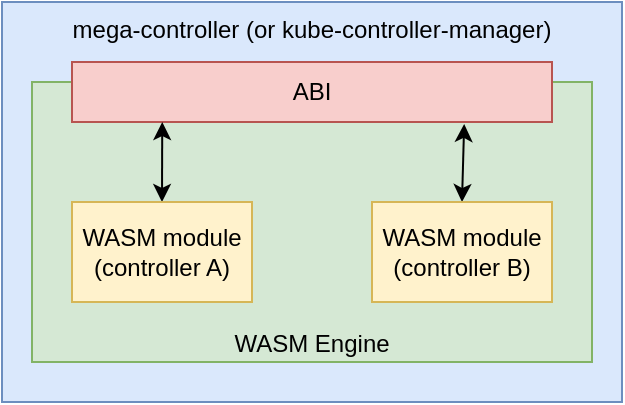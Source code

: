 <mxfile version="13.3.1" type="device"><diagram id="MXFxLS-z-ZyAwB0twO_t" name="Page-1"><mxGraphModel dx="2249" dy="816" grid="1" gridSize="10" guides="1" tooltips="1" connect="1" arrows="1" fold="1" page="1" pageScale="1" pageWidth="827" pageHeight="1169" math="0" shadow="0"><root><mxCell id="0"/><mxCell id="1" parent="0"/><mxCell id="MhwPOhaVClYfqCNo_yfw-1" value="mega-controller (or kube-controller-manager)" style="rounded=0;whiteSpace=wrap;html=1;fillColor=#dae8fc;strokeColor=#6c8ebf;verticalAlign=top;" parent="1" vertex="1"><mxGeometry x="-30" y="30" width="310" height="200" as="geometry"/></mxCell><mxCell id="hkWgR0Q87ApEaadjVFy7-1" value="WASM Engine" style="rounded=0;whiteSpace=wrap;html=1;fillColor=#d5e8d4;verticalAlign=bottom;strokeColor=#82b366;" vertex="1" parent="1"><mxGeometry x="-15" y="70" width="280" height="140" as="geometry"/></mxCell><mxCell id="MhwPOhaVClYfqCNo_yfw-2" value="ABI" style="rounded=0;whiteSpace=wrap;html=1;fillColor=#f8cecc;strokeColor=#b85450;" parent="1" vertex="1"><mxGeometry x="5" y="60" width="240" height="30" as="geometry"/></mxCell><mxCell id="MhwPOhaVClYfqCNo_yfw-6" style="edgeStyle=none;rounded=0;orthogonalLoop=1;jettySize=auto;html=1;exitX=0.5;exitY=0;exitDx=0;exitDy=0;entryX=0.188;entryY=1;entryDx=0;entryDy=0;entryPerimeter=0;startArrow=classic;startFill=1;" parent="1" source="MhwPOhaVClYfqCNo_yfw-3" target="MhwPOhaVClYfqCNo_yfw-2" edge="1"><mxGeometry relative="1" as="geometry"/></mxCell><mxCell id="MhwPOhaVClYfqCNo_yfw-3" value="WASM module (controller A)" style="rounded=0;whiteSpace=wrap;html=1;fillColor=#fff2cc;strokeColor=#d6b656;" parent="1" vertex="1"><mxGeometry x="5" y="130" width="90" height="50" as="geometry"/></mxCell><mxCell id="MhwPOhaVClYfqCNo_yfw-7" style="edgeStyle=none;rounded=0;orthogonalLoop=1;jettySize=auto;html=1;exitX=0.5;exitY=0;exitDx=0;exitDy=0;entryX=0.817;entryY=1.033;entryDx=0;entryDy=0;entryPerimeter=0;startArrow=classic;startFill=1;" parent="1" source="MhwPOhaVClYfqCNo_yfw-4" target="MhwPOhaVClYfqCNo_yfw-2" edge="1"><mxGeometry relative="1" as="geometry"/></mxCell><mxCell id="MhwPOhaVClYfqCNo_yfw-4" value="WASM module (controller B)" style="rounded=0;whiteSpace=wrap;html=1;fillColor=#fff2cc;strokeColor=#d6b656;" parent="1" vertex="1"><mxGeometry x="155" y="130" width="90" height="50" as="geometry"/></mxCell></root></mxGraphModel></diagram></mxfile>